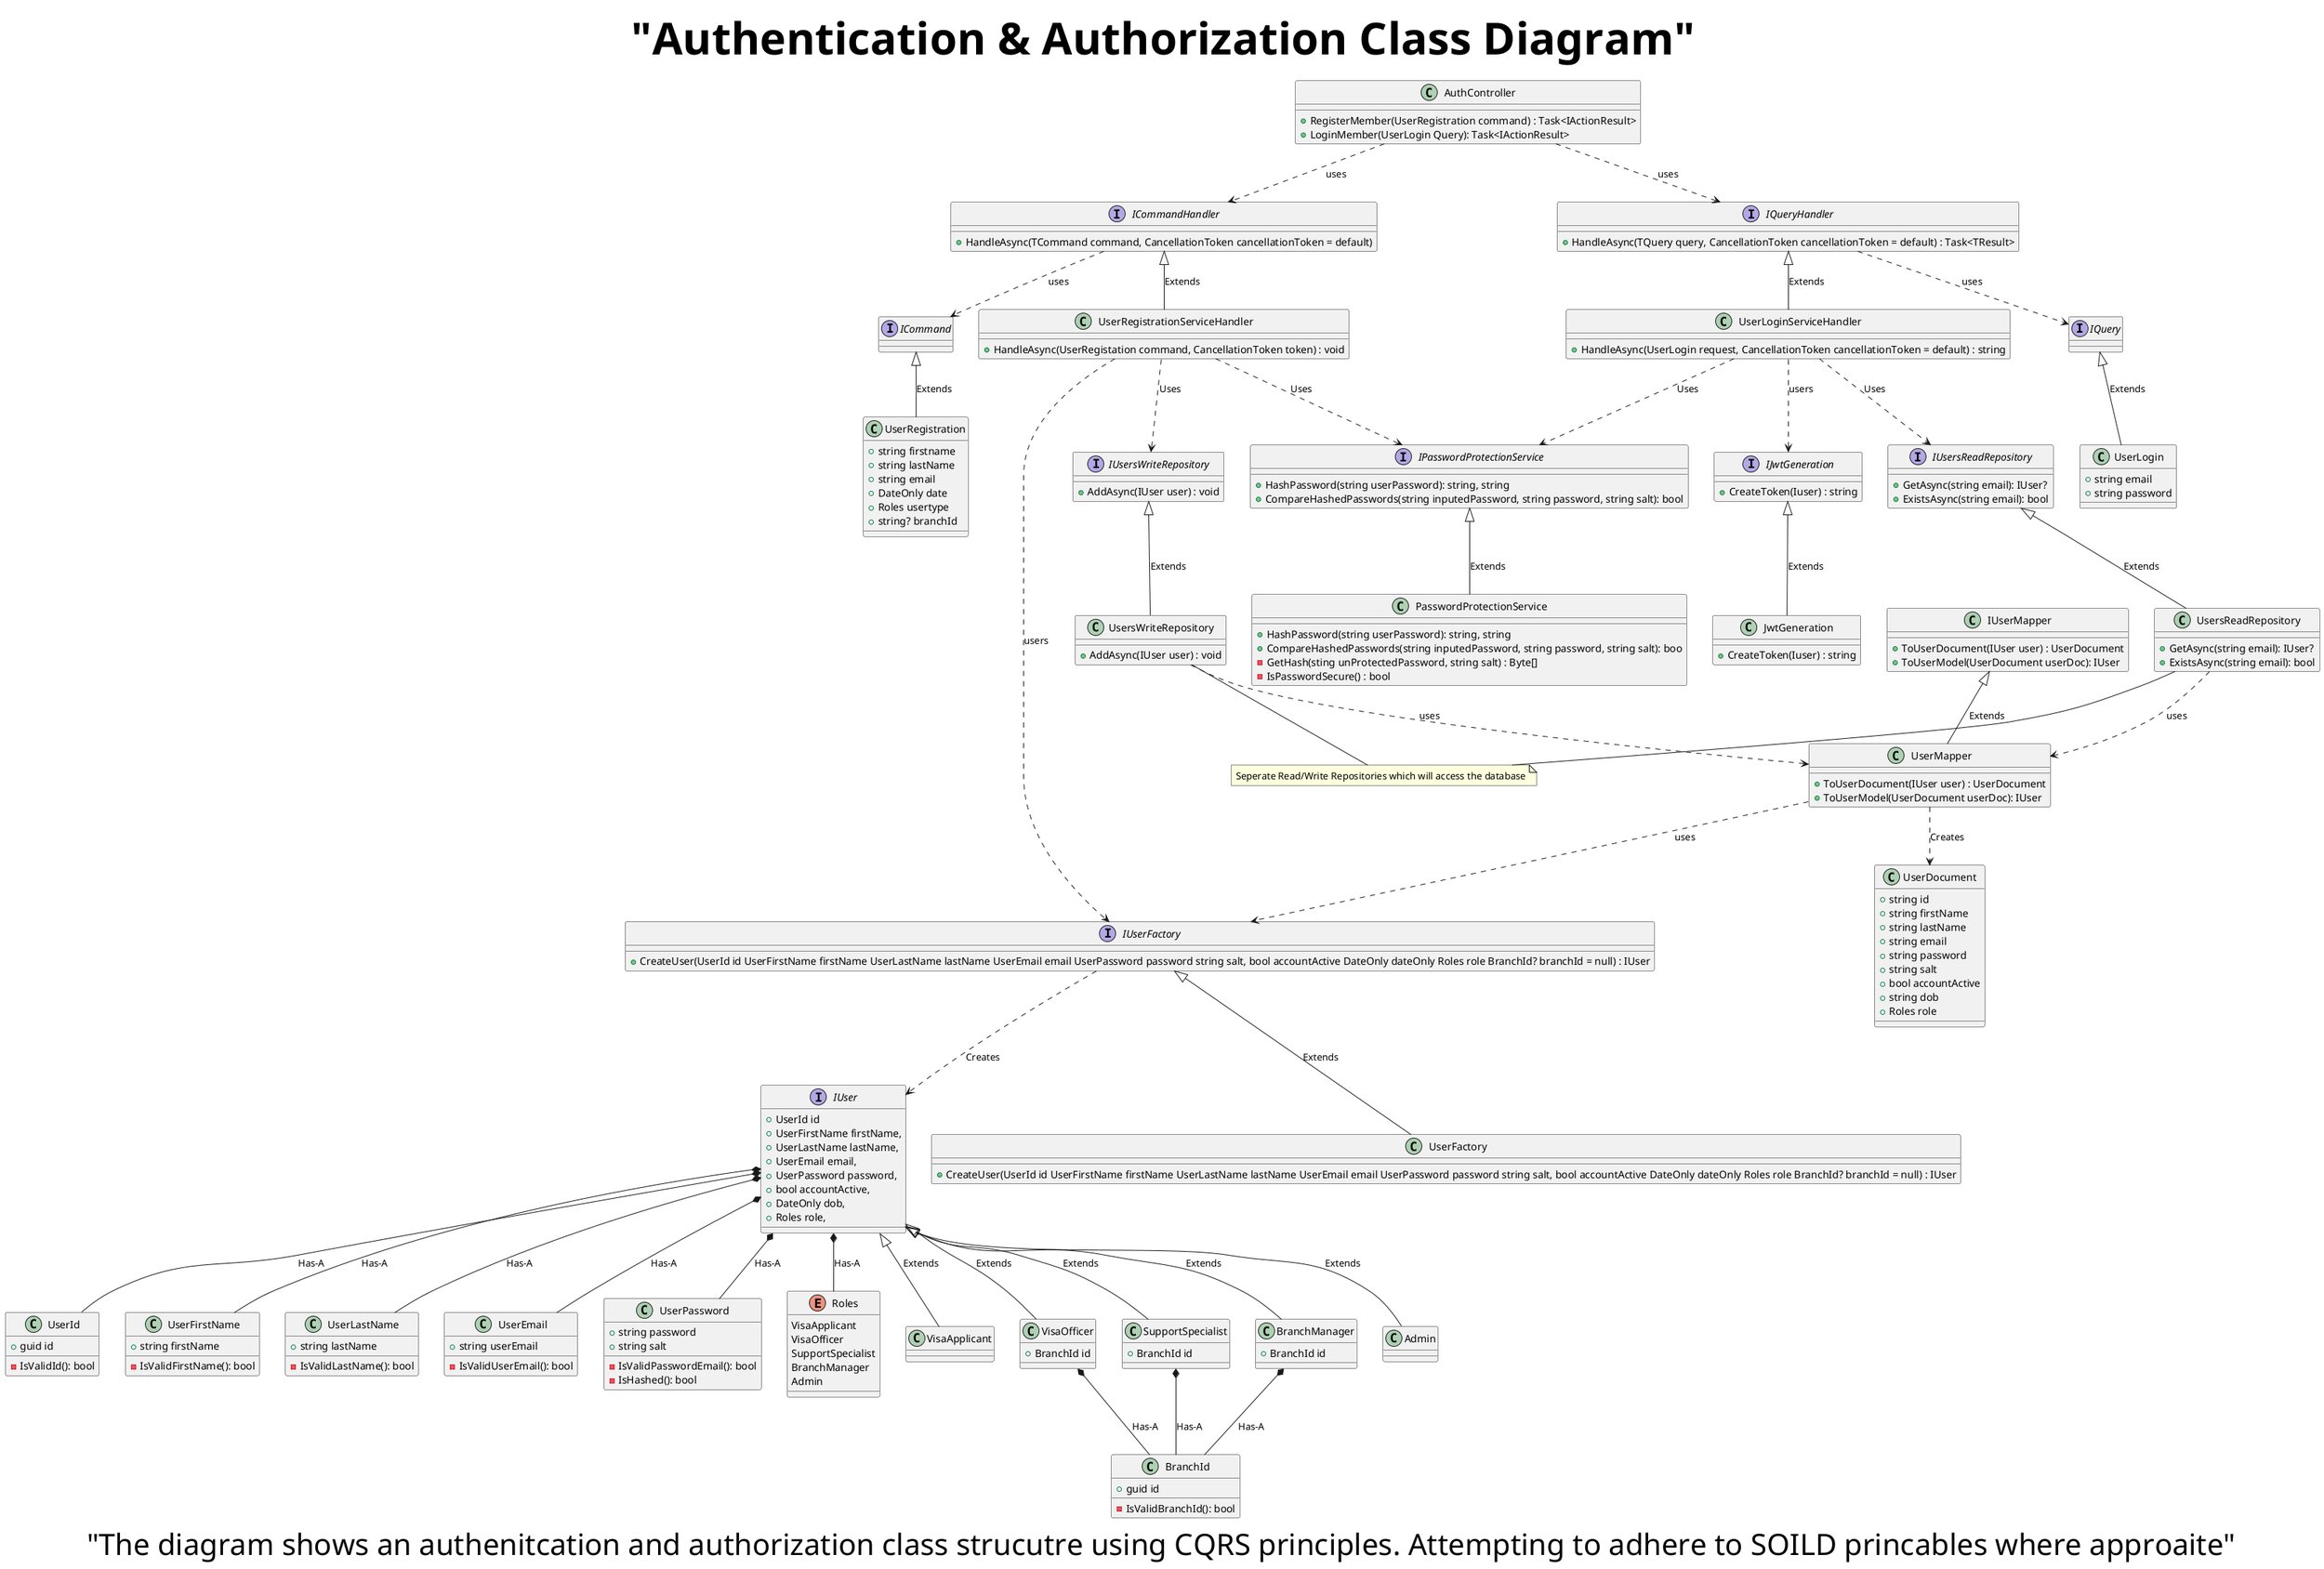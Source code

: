 @startuml
title <size:60> "Authentication & Authorization Class Diagram"
caption <size:40> "The diagram shows an authenitcation and authorization class strucutre using CQRS principles. Attempting to adhere to SOILD princables where approaite"

Class AuthController{
+RegisterMember(UserRegistration command) : Task<IActionResult>
+LoginMember(UserLogin Query): Task<IActionResult>
}

Class UserRegistration {
+string firstname
+string lastName
+string email
+DateOnly date
+Roles usertype
+string? branchId
}

Class UserLogin {
+string email
+string password
}

Interface ICommand{
}

Interface IQuery{
}

ICommand<|-- UserRegistration : Extends

IQuery<|-- UserLogin : Extends

Interface ICommandHandler{
+HandleAsync(TCommand command, CancellationToken cancellationToken = default)
}

Interface IQueryHandler{
+HandleAsync(TQuery query, CancellationToken cancellationToken = default) : Task<TResult>
}

Class UserRegistrationServiceHandler{
+HandleAsync(UserRegistation command, CancellationToken token) : void
}

Class UserLoginServiceHandler{
+HandleAsync(UserLogin request, CancellationToken cancellationToken = default) : string
}

ICommandHandler <|-- UserRegistrationServiceHandler : Extends
IQueryHandler <|-- UserLoginServiceHandler : Extends

interface IUsersWriteRepository{
+AddAsync(IUser user) : void
}

class UsersWriteRepository{
+AddAsync(IUser user) : void
}

interface IUsersReadRepository{
+GetAsync(string email): IUser? 
+ExistsAsync(string email): bool
}

class UsersReadRepository{
+GetAsync(string email): IUser? 
+ExistsAsync(string email): bool
}

IUsersWriteRepository <|-- UsersWriteRepository : Extends
IUsersReadRepository <|-- UsersReadRepository : Extends


UserRegistrationServiceHandler ..> IUsersWriteRepository : Uses
UserLoginServiceHandler ..> IUsersReadRepository : Uses

Interface IUser{
+UserId id
+UserFirstName firstName,
+UserLastName lastName,
+UserEmail email,
+UserPassword password,
+bool accountActive,
+DateOnly dob,
+Roles role,
}

class UserId{
+guid id

-IsValidId(): bool
}

class UserFirstName{
+string firstName
-IsValidFirstName(): bool
}

class UserLastName{
+string lastName

-IsValidLastName(): bool
}

class UserEmail{
+string userEmail

-IsValidUserEmail(): bool
}

class UserPassword{
+string password
+string salt

-IsValidPasswordEmail(): bool
-IsHashed(): bool
}

class BranchId{
+guid id

-IsValidBranchId(): bool
}

enum Roles{
VisaApplicant
VisaOfficer
SupportSpecialist
BranchManager
Admin
}


IUser *-- UserId : Has-A
IUser *-- UserFirstName : Has-A
IUser *-- UserLastName : Has-A
IUser *-- UserEmail : Has-A
IUser *-- UserPassword : Has-A
IUser *-- Roles : Has-A

class VisaApplicant{

}

class VisaOfficer{
+BranchId id
}

class SupportSpecialist{
+BranchId id
}

class BranchManager{
+BranchId id
}

class Admin{
}

VisaOfficer*-- BranchId : Has-A
SupportSpecialist*-- BranchId : Has-A
BranchManager*-- BranchId : Has-A

IUser <|-- VisaApplicant : Extends
IUser <|-- VisaOfficer : Extends
IUser <|-- SupportSpecialist : Extends
IUser <|-- BranchManager : Extends
IUser <|-- Admin : Extends

interface IPasswordProtectionService{
+HashPassword(string userPassword): string, string
+CompareHashedPasswords(string inputedPassword, string password, string salt): bool
}

class PasswordProtectionService{
+HashPassword(string userPassword): string, string
+CompareHashedPasswords(string inputedPassword, string password, string salt): boo
-GetHash(sting unProtectedPassword, string salt) : Byte[]
-IsPasswordSecure() : bool
}

IPasswordProtectionService <|-- PasswordProtectionService : Extends

UserRegistrationServiceHandler ..> IPasswordProtectionService: Uses
UserLoginServiceHandler ..> IPasswordProtectionService: Uses

Interface IUserFactory{
 +CreateUser(UserId id UserFirstName firstName UserLastName lastName UserEmail email UserPassword password string salt, bool accountActive DateOnly dateOnly Roles role BranchId? branchId = null) : IUser
}

class UserFactory{
 +CreateUser(UserId id UserFirstName firstName UserLastName lastName UserEmail email UserPassword password string salt, bool accountActive DateOnly dateOnly Roles role BranchId? branchId = null) : IUser
}

IUserFactory <|-- UserFactory : Extends

IUserFactory ..> IUser: Creates

UserRegistrationServiceHandler ..> IUserFactory: users

ICommandHandler ..> ICommand: uses
IQueryHandler ..> IQuery: uses

AuthController ..> ICommandHandler : uses
AuthController ..> IQueryHandler : uses

class UserDocument{
+string id
+string firstName
+string lastName
+string email
+string password
+string salt
+bool accountActive
+string dob
+Roles role
}

class IUserMapper{
+ToUserDocument(IUser user) : UserDocument
+ToUserModel(UserDocument userDoc): IUser
}

class UserMapper{
+ToUserDocument(IUser user) : UserDocument
+ToUserModel(UserDocument userDoc): IUser
}

IUserMapper <|-- UserMapper : Extends

UsersWriteRepository ..> UserMapper: uses
UsersReadRepository ..> UserMapper: uses

UserMapper ..> IUserFactory: uses
UserMapper ..> UserDocument: Creates

interface IJwtGeneration{
+CreateToken(Iuser) : string
}

class JwtGeneration{
+CreateToken(Iuser) : string
}

IJwtGeneration <|-- JwtGeneration : Extends
UserLoginServiceHandler ..> IJwtGeneration : users

note "Seperate Read/Write Repositories which will access the database" as N1
UsersReadRepository -- N1
UsersWriteRepository -- N1

@enduml